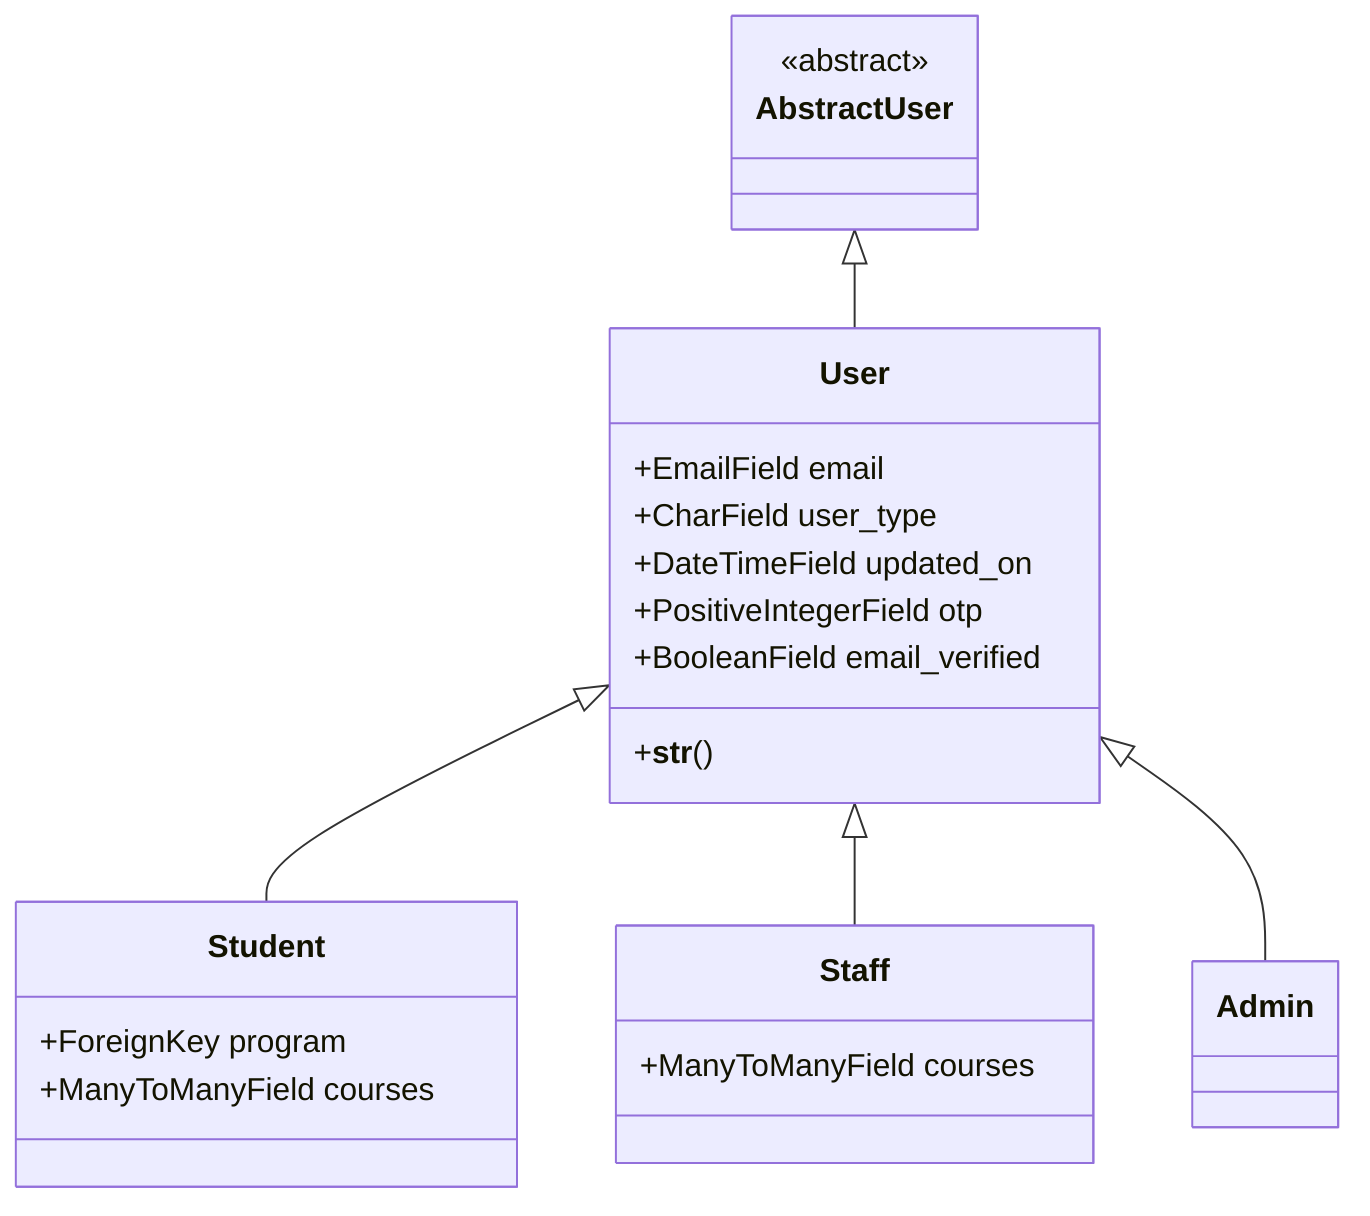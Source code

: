 classDiagram
    AbstractUser <|-- User
    User <|-- Student
    User <|-- Staff
    User <|-- Admin

    class AbstractUser {
        <<abstract>>
    }

    class User {
        +EmailField email
        +CharField user_type
        +DateTimeField updated_on
        +PositiveIntegerField otp
        +BooleanField email_verified
        +__str__()
    }

    class Student {
        +ForeignKey program
        +ManyToManyField courses
    }

    class Staff {
        +ManyToManyField courses
    }
    class Admin {
    }